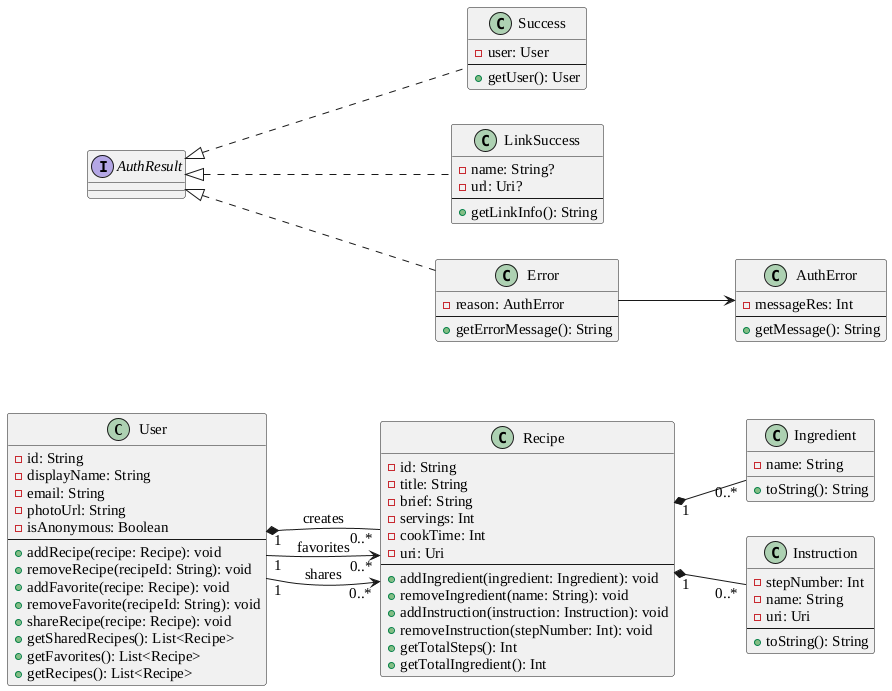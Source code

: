 @startuml
skinparam DefaultFontName "Liberation Serif"
skinparam DefaultFontSize 15
left to right direction
' ===== Các lớp chính =====

class User {
  - id: String
  - displayName: String
  - email: String
  - photoUrl: String
  - isAnonymous: Boolean
  --
  +addRecipe(recipe: Recipe): void
  +removeRecipe(recipeId: String): void
  +addFavorite(recipe: Recipe): void
  +removeFavorite(recipeId: String): void
  +shareRecipe(recipe: Recipe): void
  +getSharedRecipes(): List<Recipe>
  +getFavorites(): List<Recipe>
  +getRecipes(): List<Recipe>
}

class Recipe {
  - id: String
  - title: String
  - brief: String
  - servings: Int
  - cookTime: Int
  - uri: Uri
  --
  +addIngredient(ingredient: Ingredient): void
  +removeIngredient(name: String): void
  +addInstruction(instruction: Instruction): void
  +removeInstruction(stepNumber: Int): void
  +getTotalSteps(): Int
  +getTotalIngredient(): Int
}

class Ingredient {
  - name: String
  +toString(): String
}

class Instruction {
  - stepNumber: Int
  - name: String
  - uri: Uri
  --
  +toString(): String
}

' ===== Quan hệ giữa các lớp chính =====

User "1" *-- "0..*" Recipe : creates
User "1" --> "0..*" Recipe : favorites
User "1" --> "0..*" Recipe : shares

Recipe "1" *-- "0..*" Ingredient
Recipe "1" *-- "0..*" Instruction

' ===== Hệ thống xác thực =====

interface AuthResult

class Success {
  - user: User
  --
  +getUser(): User
}

class LinkSuccess {
  - name: String?
  - url: Uri?
  --
  +getLinkInfo(): String
}

class Error {
  - reason: AuthError
  --
  +getErrorMessage(): String
}

class AuthError {
  - messageRes: Int
  --
  +getMessage(): String
}

AuthResult <|.. Success
AuthResult <|.. LinkSuccess
AuthResult <|.. Error

Error --> AuthError

@enduml
